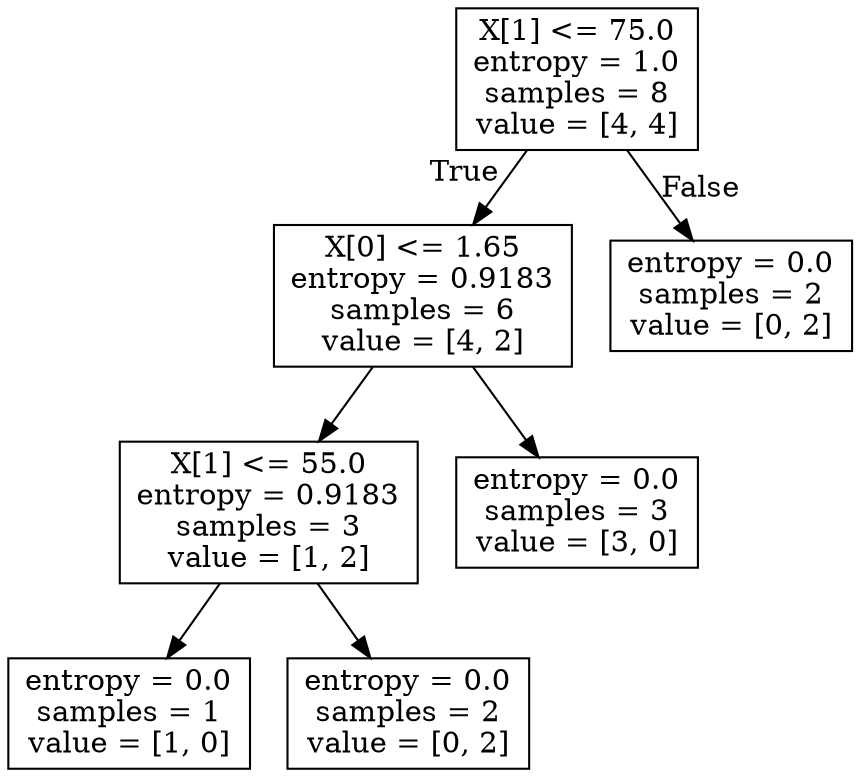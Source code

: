 digraph Tree {
node [shape=box] ;
0 [label="X[1] <= 75.0\nentropy = 1.0\nsamples = 8\nvalue = [4, 4]"] ;
1 [label="X[0] <= 1.65\nentropy = 0.9183\nsamples = 6\nvalue = [4, 2]"] ;
0 -> 1 [labeldistance=2.5, labelangle=45, headlabel="True"] ;
2 [label="X[1] <= 55.0\nentropy = 0.9183\nsamples = 3\nvalue = [1, 2]"] ;
1 -> 2 ;
3 [label="entropy = 0.0\nsamples = 1\nvalue = [1, 0]"] ;
2 -> 3 ;
4 [label="entropy = 0.0\nsamples = 2\nvalue = [0, 2]"] ;
2 -> 4 ;
5 [label="entropy = 0.0\nsamples = 3\nvalue = [3, 0]"] ;
1 -> 5 ;
6 [label="entropy = 0.0\nsamples = 2\nvalue = [0, 2]"] ;
0 -> 6 [labeldistance=2.5, labelangle=-45, headlabel="False"] ;
}